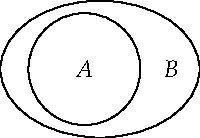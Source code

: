 settings.tex="pdflatex";

texpreamble("\usepackage{amsmath}
\usepackage{amsthm,amssymb}
\usepackage{mathpazo}
\usepackage[svgnames]{xcolor}
");
import graph;

size(100);

draw(scale(0.9)*unitcircle);
draw(shift((0.25,0))*xscale(1.6)*yscale(1.1)*unitcircle);

label("$A$",(0,0));
label("$B$",(1.4,0.0));
